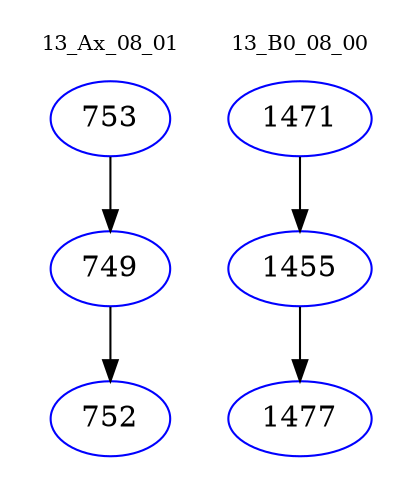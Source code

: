 digraph{
subgraph cluster_0 {
color = white
label = "13_Ax_08_01";
fontsize=10;
T0_753 [label="753", color="blue"]
T0_753 -> T0_749 [color="black"]
T0_749 [label="749", color="blue"]
T0_749 -> T0_752 [color="black"]
T0_752 [label="752", color="blue"]
}
subgraph cluster_1 {
color = white
label = "13_B0_08_00";
fontsize=10;
T1_1471 [label="1471", color="blue"]
T1_1471 -> T1_1455 [color="black"]
T1_1455 [label="1455", color="blue"]
T1_1455 -> T1_1477 [color="black"]
T1_1477 [label="1477", color="blue"]
}
}
